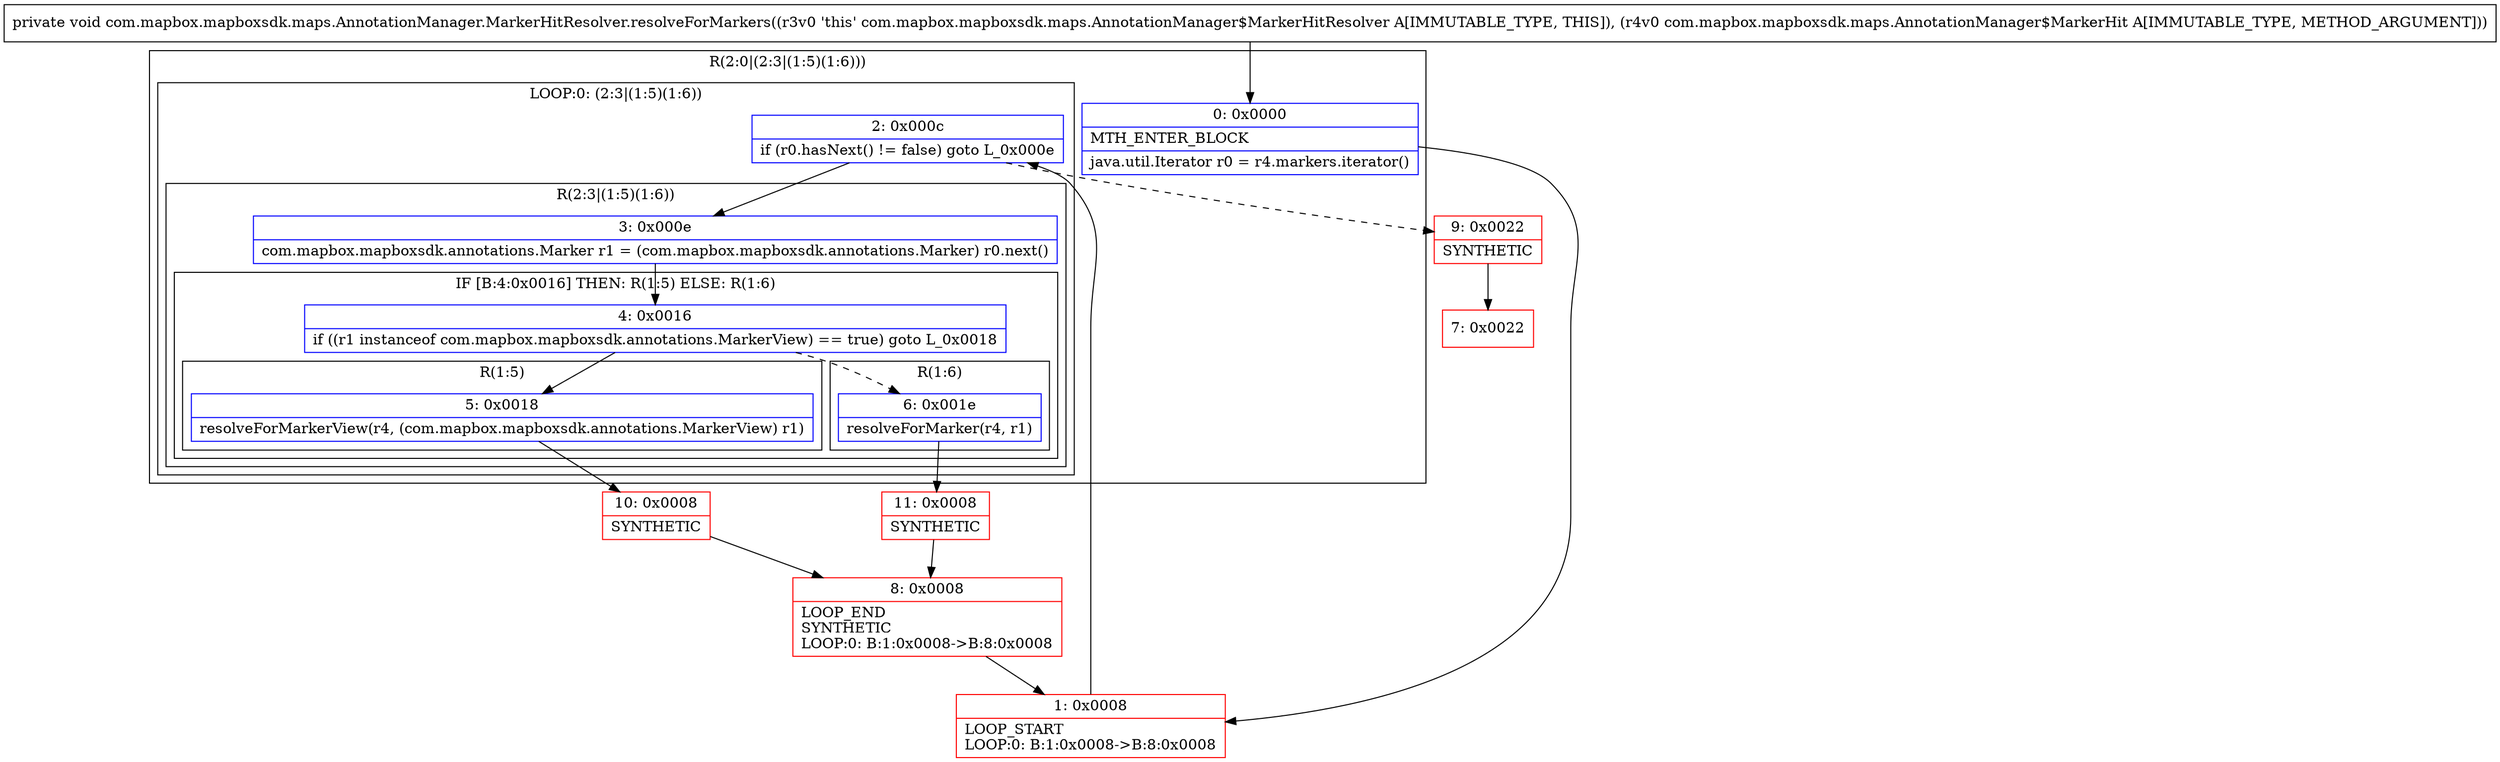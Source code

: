 digraph "CFG forcom.mapbox.mapboxsdk.maps.AnnotationManager.MarkerHitResolver.resolveForMarkers(Lcom\/mapbox\/mapboxsdk\/maps\/AnnotationManager$MarkerHit;)V" {
subgraph cluster_Region_2132800273 {
label = "R(2:0|(2:3|(1:5)(1:6)))";
node [shape=record,color=blue];
Node_0 [shape=record,label="{0\:\ 0x0000|MTH_ENTER_BLOCK\l|java.util.Iterator r0 = r4.markers.iterator()\l}"];
subgraph cluster_LoopRegion_223405058 {
label = "LOOP:0: (2:3|(1:5)(1:6))";
node [shape=record,color=blue];
Node_2 [shape=record,label="{2\:\ 0x000c|if (r0.hasNext() != false) goto L_0x000e\l}"];
subgraph cluster_Region_1696264883 {
label = "R(2:3|(1:5)(1:6))";
node [shape=record,color=blue];
Node_3 [shape=record,label="{3\:\ 0x000e|com.mapbox.mapboxsdk.annotations.Marker r1 = (com.mapbox.mapboxsdk.annotations.Marker) r0.next()\l}"];
subgraph cluster_IfRegion_1049249838 {
label = "IF [B:4:0x0016] THEN: R(1:5) ELSE: R(1:6)";
node [shape=record,color=blue];
Node_4 [shape=record,label="{4\:\ 0x0016|if ((r1 instanceof com.mapbox.mapboxsdk.annotations.MarkerView) == true) goto L_0x0018\l}"];
subgraph cluster_Region_1041081237 {
label = "R(1:5)";
node [shape=record,color=blue];
Node_5 [shape=record,label="{5\:\ 0x0018|resolveForMarkerView(r4, (com.mapbox.mapboxsdk.annotations.MarkerView) r1)\l}"];
}
subgraph cluster_Region_888615074 {
label = "R(1:6)";
node [shape=record,color=blue];
Node_6 [shape=record,label="{6\:\ 0x001e|resolveForMarker(r4, r1)\l}"];
}
}
}
}
}
Node_1 [shape=record,color=red,label="{1\:\ 0x0008|LOOP_START\lLOOP:0: B:1:0x0008\-\>B:8:0x0008\l}"];
Node_7 [shape=record,color=red,label="{7\:\ 0x0022}"];
Node_8 [shape=record,color=red,label="{8\:\ 0x0008|LOOP_END\lSYNTHETIC\lLOOP:0: B:1:0x0008\-\>B:8:0x0008\l}"];
Node_9 [shape=record,color=red,label="{9\:\ 0x0022|SYNTHETIC\l}"];
Node_10 [shape=record,color=red,label="{10\:\ 0x0008|SYNTHETIC\l}"];
Node_11 [shape=record,color=red,label="{11\:\ 0x0008|SYNTHETIC\l}"];
MethodNode[shape=record,label="{private void com.mapbox.mapboxsdk.maps.AnnotationManager.MarkerHitResolver.resolveForMarkers((r3v0 'this' com.mapbox.mapboxsdk.maps.AnnotationManager$MarkerHitResolver A[IMMUTABLE_TYPE, THIS]), (r4v0 com.mapbox.mapboxsdk.maps.AnnotationManager$MarkerHit A[IMMUTABLE_TYPE, METHOD_ARGUMENT])) }"];
MethodNode -> Node_0;
Node_0 -> Node_1;
Node_2 -> Node_3;
Node_2 -> Node_9[style=dashed];
Node_3 -> Node_4;
Node_4 -> Node_5;
Node_4 -> Node_6[style=dashed];
Node_5 -> Node_10;
Node_6 -> Node_11;
Node_1 -> Node_2;
Node_8 -> Node_1;
Node_9 -> Node_7;
Node_10 -> Node_8;
Node_11 -> Node_8;
}

